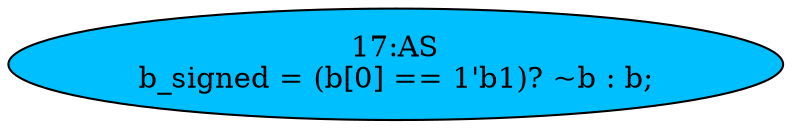 strict digraph "" {
	node [label="\N"];
	"17:AS"	[ast="<pyverilog.vparser.ast.Assign object at 0x7f85b7cf84d0>",
		def_var="['b_signed']",
		fillcolor=deepskyblue,
		label="17:AS
b_signed = (b[0] == 1'b1)? ~b : b;",
		statements="[]",
		style=filled,
		typ=Assign,
		use_var="['b', 'b', 'b']"];
}
